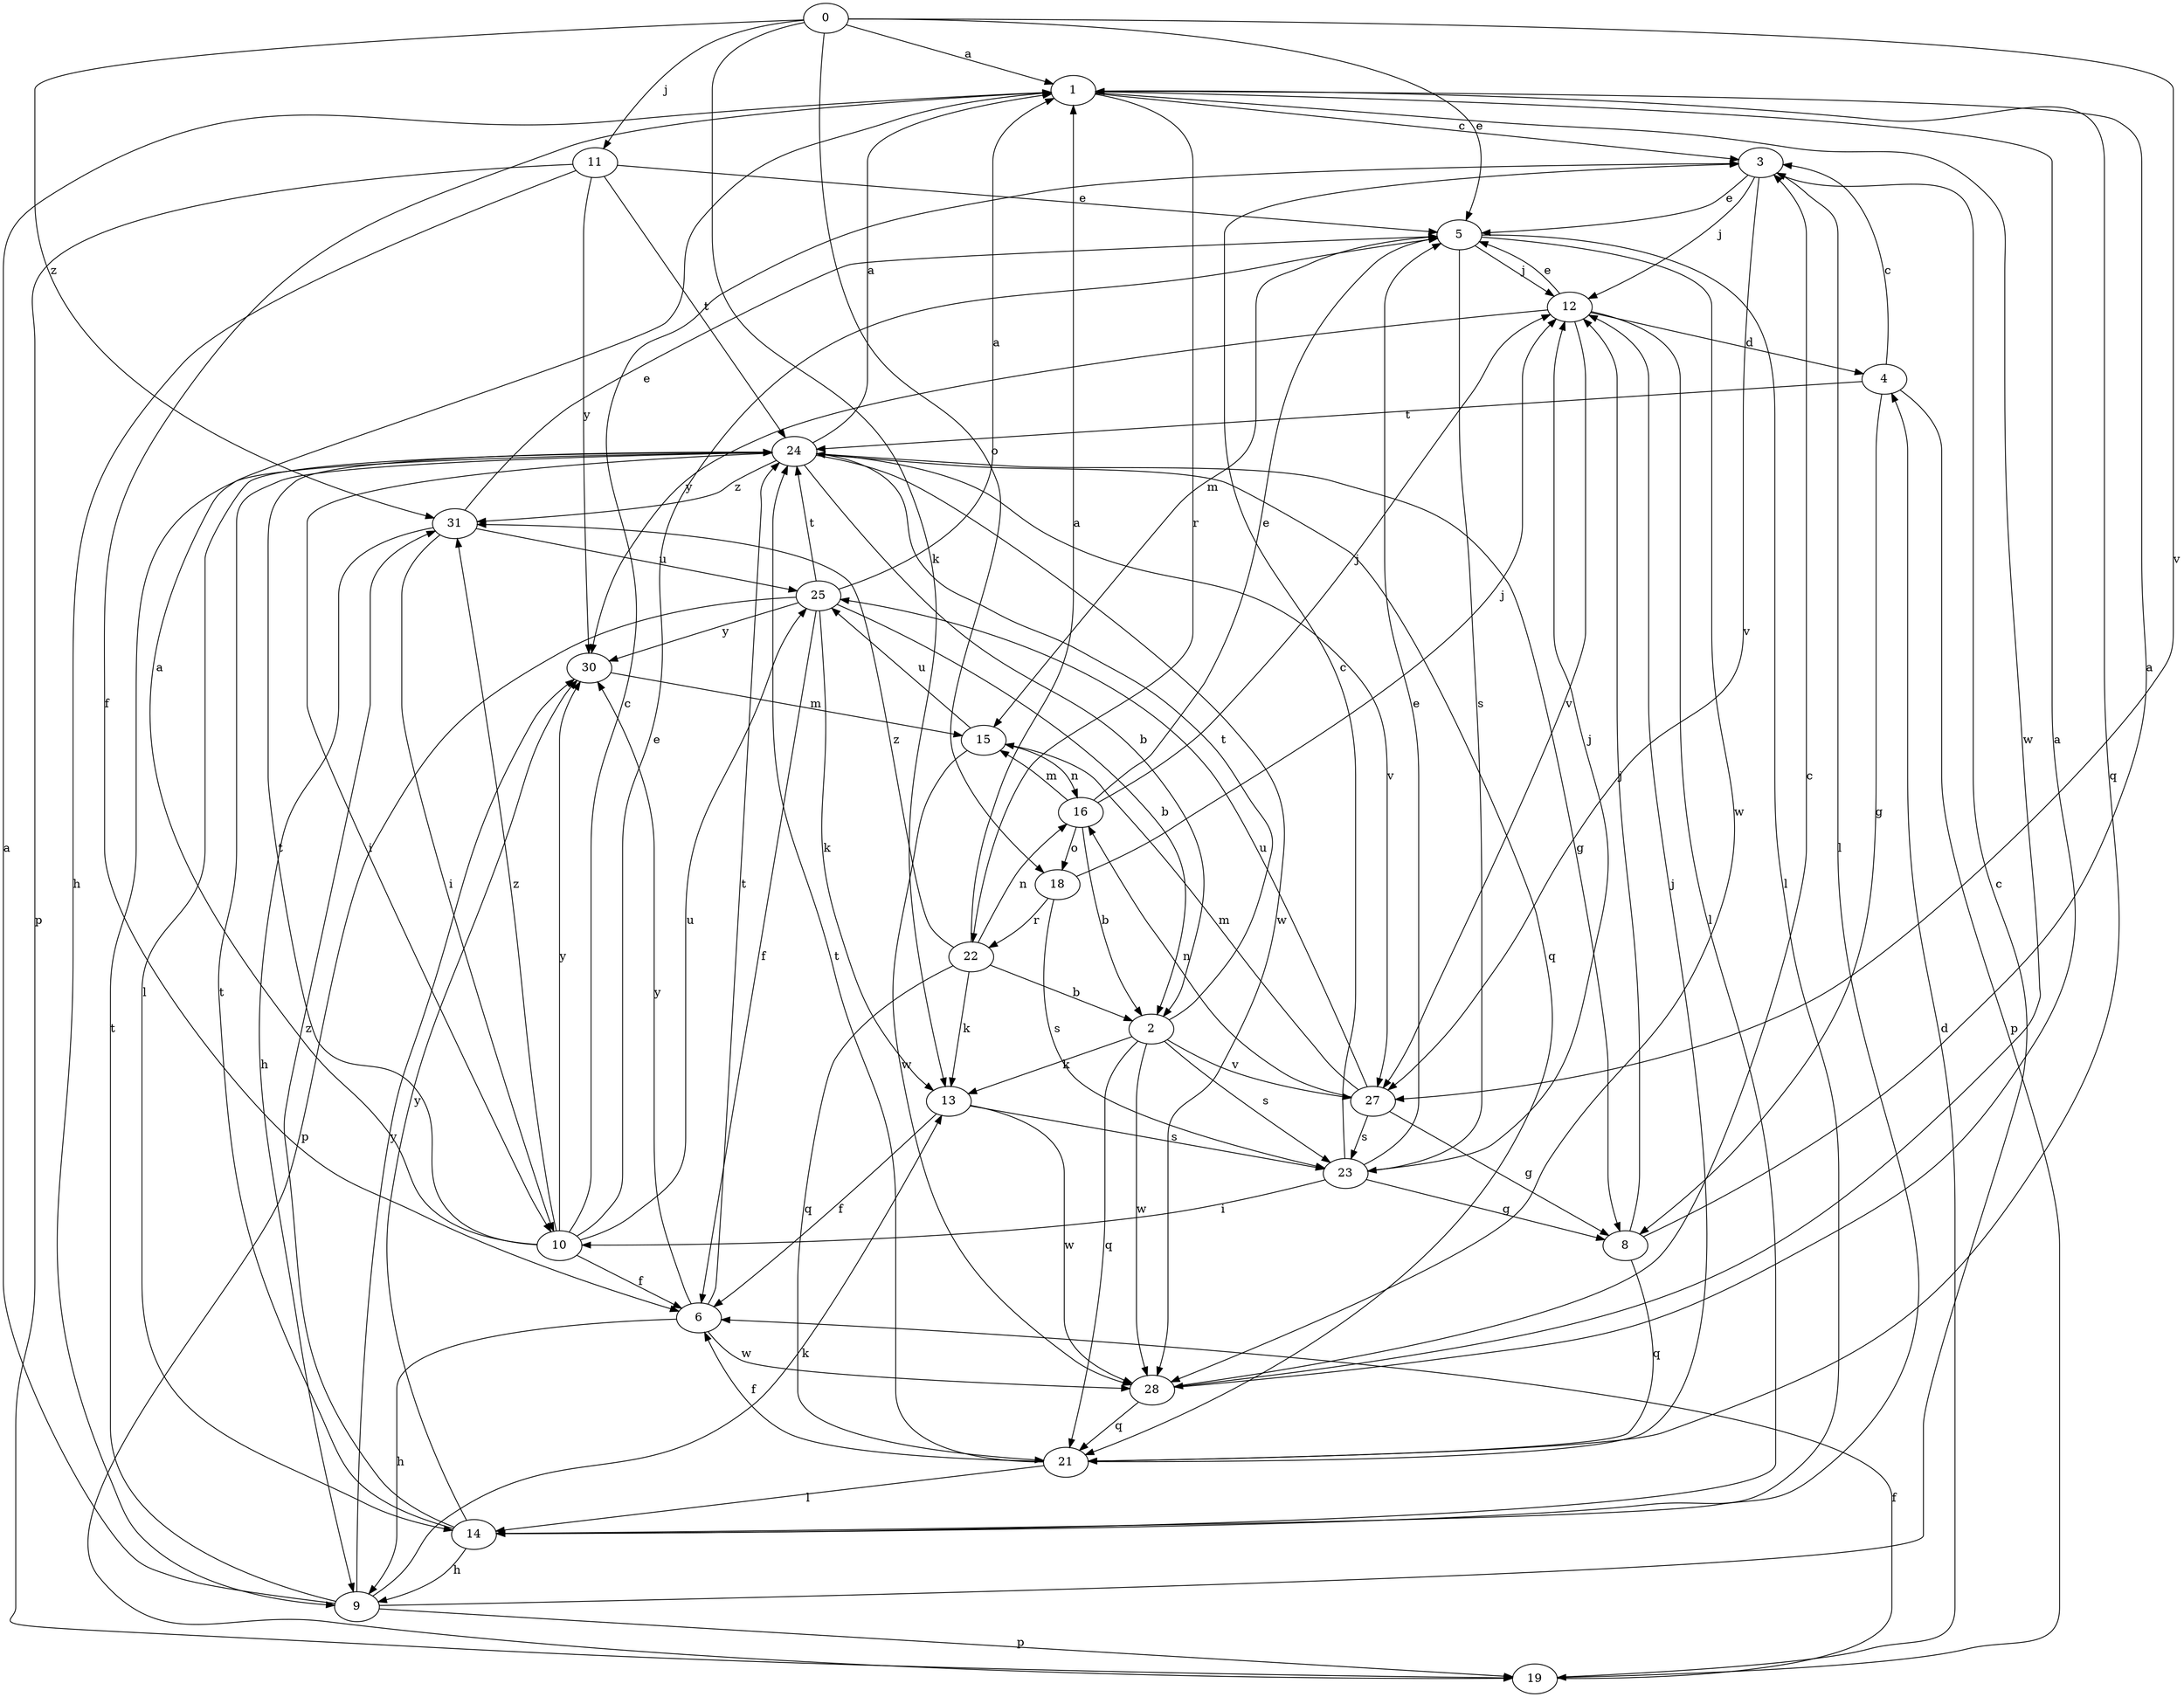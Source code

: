 strict digraph  {
0;
1;
2;
3;
4;
5;
6;
8;
9;
10;
11;
12;
13;
14;
15;
16;
18;
19;
21;
22;
23;
24;
25;
27;
28;
30;
31;
0 -> 1  [label=a];
0 -> 5  [label=e];
0 -> 11  [label=j];
0 -> 13  [label=k];
0 -> 18  [label=o];
0 -> 27  [label=v];
0 -> 31  [label=z];
1 -> 3  [label=c];
1 -> 6  [label=f];
1 -> 21  [label=q];
1 -> 22  [label=r];
1 -> 28  [label=w];
2 -> 13  [label=k];
2 -> 21  [label=q];
2 -> 23  [label=s];
2 -> 24  [label=t];
2 -> 27  [label=v];
2 -> 28  [label=w];
3 -> 5  [label=e];
3 -> 12  [label=j];
3 -> 14  [label=l];
3 -> 27  [label=v];
4 -> 3  [label=c];
4 -> 8  [label=g];
4 -> 19  [label=p];
4 -> 24  [label=t];
5 -> 12  [label=j];
5 -> 14  [label=l];
5 -> 15  [label=m];
5 -> 23  [label=s];
5 -> 28  [label=w];
6 -> 9  [label=h];
6 -> 24  [label=t];
6 -> 28  [label=w];
6 -> 30  [label=y];
8 -> 1  [label=a];
8 -> 12  [label=j];
8 -> 21  [label=q];
9 -> 1  [label=a];
9 -> 3  [label=c];
9 -> 13  [label=k];
9 -> 19  [label=p];
9 -> 24  [label=t];
9 -> 30  [label=y];
10 -> 1  [label=a];
10 -> 3  [label=c];
10 -> 5  [label=e];
10 -> 6  [label=f];
10 -> 24  [label=t];
10 -> 25  [label=u];
10 -> 30  [label=y];
10 -> 31  [label=z];
11 -> 5  [label=e];
11 -> 9  [label=h];
11 -> 19  [label=p];
11 -> 24  [label=t];
11 -> 30  [label=y];
12 -> 4  [label=d];
12 -> 5  [label=e];
12 -> 14  [label=l];
12 -> 27  [label=v];
12 -> 30  [label=y];
13 -> 6  [label=f];
13 -> 23  [label=s];
13 -> 28  [label=w];
14 -> 9  [label=h];
14 -> 24  [label=t];
14 -> 30  [label=y];
14 -> 31  [label=z];
15 -> 16  [label=n];
15 -> 25  [label=u];
15 -> 28  [label=w];
16 -> 2  [label=b];
16 -> 5  [label=e];
16 -> 12  [label=j];
16 -> 15  [label=m];
16 -> 18  [label=o];
18 -> 12  [label=j];
18 -> 22  [label=r];
18 -> 23  [label=s];
19 -> 4  [label=d];
19 -> 6  [label=f];
21 -> 6  [label=f];
21 -> 12  [label=j];
21 -> 14  [label=l];
21 -> 24  [label=t];
22 -> 1  [label=a];
22 -> 2  [label=b];
22 -> 13  [label=k];
22 -> 16  [label=n];
22 -> 21  [label=q];
22 -> 31  [label=z];
23 -> 3  [label=c];
23 -> 5  [label=e];
23 -> 8  [label=g];
23 -> 10  [label=i];
23 -> 12  [label=j];
24 -> 1  [label=a];
24 -> 2  [label=b];
24 -> 8  [label=g];
24 -> 10  [label=i];
24 -> 14  [label=l];
24 -> 21  [label=q];
24 -> 27  [label=v];
24 -> 28  [label=w];
24 -> 31  [label=z];
25 -> 1  [label=a];
25 -> 2  [label=b];
25 -> 6  [label=f];
25 -> 13  [label=k];
25 -> 19  [label=p];
25 -> 24  [label=t];
25 -> 30  [label=y];
27 -> 8  [label=g];
27 -> 15  [label=m];
27 -> 16  [label=n];
27 -> 23  [label=s];
27 -> 25  [label=u];
28 -> 1  [label=a];
28 -> 3  [label=c];
28 -> 21  [label=q];
30 -> 15  [label=m];
31 -> 5  [label=e];
31 -> 9  [label=h];
31 -> 10  [label=i];
31 -> 25  [label=u];
}
